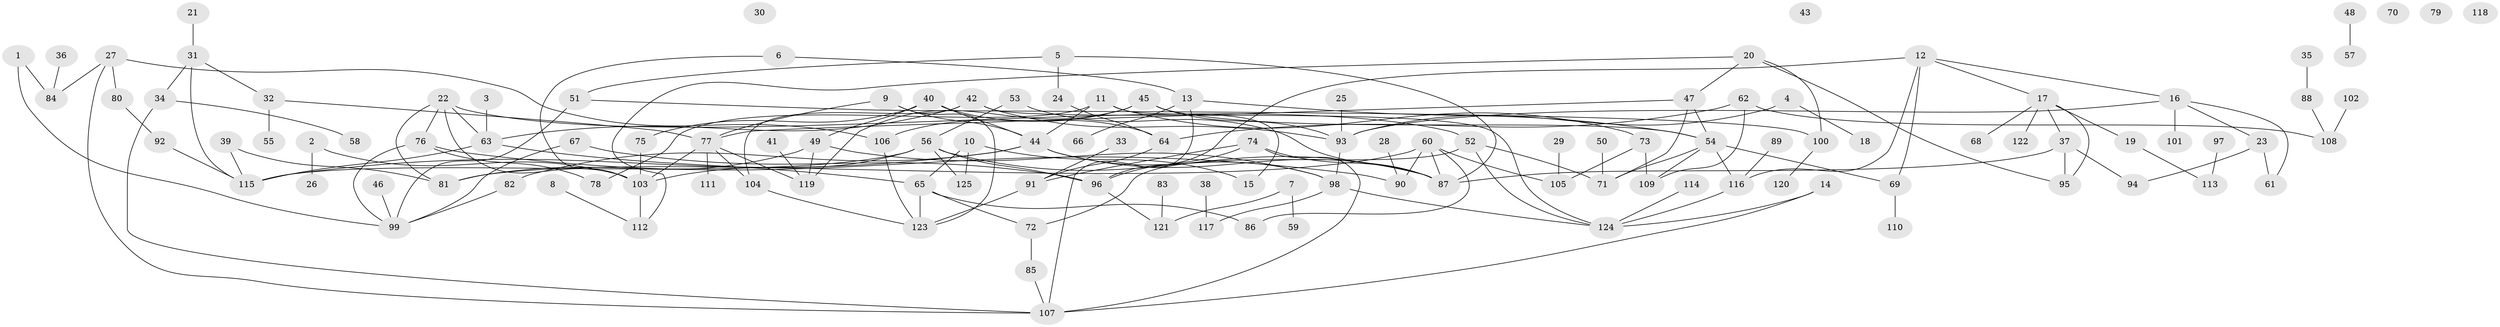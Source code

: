 // Generated by graph-tools (version 1.1) at 2025/13/03/09/25 04:13:08]
// undirected, 125 vertices, 175 edges
graph export_dot {
graph [start="1"]
  node [color=gray90,style=filled];
  1;
  2;
  3;
  4;
  5;
  6;
  7;
  8;
  9;
  10;
  11;
  12;
  13;
  14;
  15;
  16;
  17;
  18;
  19;
  20;
  21;
  22;
  23;
  24;
  25;
  26;
  27;
  28;
  29;
  30;
  31;
  32;
  33;
  34;
  35;
  36;
  37;
  38;
  39;
  40;
  41;
  42;
  43;
  44;
  45;
  46;
  47;
  48;
  49;
  50;
  51;
  52;
  53;
  54;
  55;
  56;
  57;
  58;
  59;
  60;
  61;
  62;
  63;
  64;
  65;
  66;
  67;
  68;
  69;
  70;
  71;
  72;
  73;
  74;
  75;
  76;
  77;
  78;
  79;
  80;
  81;
  82;
  83;
  84;
  85;
  86;
  87;
  88;
  89;
  90;
  91;
  92;
  93;
  94;
  95;
  96;
  97;
  98;
  99;
  100;
  101;
  102;
  103;
  104;
  105;
  106;
  107;
  108;
  109;
  110;
  111;
  112;
  113;
  114;
  115;
  116;
  117;
  118;
  119;
  120;
  121;
  122;
  123;
  124;
  125;
  1 -- 84;
  1 -- 99;
  2 -- 26;
  2 -- 103;
  3 -- 63;
  4 -- 18;
  4 -- 93;
  5 -- 24;
  5 -- 51;
  5 -- 87;
  6 -- 13;
  6 -- 103;
  7 -- 59;
  7 -- 121;
  8 -- 112;
  9 -- 44;
  9 -- 77;
  9 -- 123;
  10 -- 15;
  10 -- 65;
  10 -- 125;
  11 -- 15;
  11 -- 44;
  11 -- 73;
  11 -- 78;
  12 -- 16;
  12 -- 17;
  12 -- 69;
  12 -- 96;
  12 -- 116;
  13 -- 54;
  13 -- 66;
  13 -- 107;
  14 -- 107;
  14 -- 124;
  16 -- 23;
  16 -- 61;
  16 -- 93;
  16 -- 101;
  17 -- 19;
  17 -- 37;
  17 -- 68;
  17 -- 95;
  17 -- 122;
  19 -- 113;
  20 -- 47;
  20 -- 95;
  20 -- 100;
  20 -- 112;
  21 -- 31;
  22 -- 52;
  22 -- 63;
  22 -- 76;
  22 -- 81;
  22 -- 103;
  23 -- 61;
  23 -- 94;
  24 -- 64;
  25 -- 93;
  27 -- 80;
  27 -- 84;
  27 -- 106;
  27 -- 107;
  28 -- 90;
  29 -- 105;
  31 -- 32;
  31 -- 34;
  31 -- 115;
  32 -- 55;
  32 -- 77;
  33 -- 91;
  34 -- 58;
  34 -- 107;
  35 -- 88;
  36 -- 84;
  37 -- 87;
  37 -- 94;
  37 -- 95;
  38 -- 117;
  39 -- 81;
  39 -- 115;
  40 -- 44;
  40 -- 49;
  40 -- 64;
  40 -- 75;
  41 -- 119;
  42 -- 63;
  42 -- 93;
  42 -- 104;
  42 -- 124;
  44 -- 82;
  44 -- 87;
  44 -- 98;
  44 -- 115;
  45 -- 54;
  45 -- 93;
  45 -- 106;
  45 -- 119;
  46 -- 99;
  47 -- 54;
  47 -- 71;
  47 -- 77;
  48 -- 57;
  49 -- 81;
  49 -- 98;
  49 -- 119;
  50 -- 71;
  51 -- 99;
  51 -- 100;
  52 -- 71;
  52 -- 72;
  52 -- 124;
  53 -- 56;
  53 -- 87;
  54 -- 69;
  54 -- 71;
  54 -- 109;
  54 -- 116;
  56 -- 87;
  56 -- 96;
  56 -- 103;
  56 -- 115;
  56 -- 125;
  60 -- 81;
  60 -- 86;
  60 -- 87;
  60 -- 90;
  60 -- 105;
  62 -- 64;
  62 -- 108;
  62 -- 109;
  63 -- 65;
  63 -- 115;
  64 -- 91;
  65 -- 72;
  65 -- 86;
  65 -- 123;
  67 -- 96;
  67 -- 99;
  69 -- 110;
  72 -- 85;
  73 -- 105;
  73 -- 109;
  74 -- 87;
  74 -- 91;
  74 -- 96;
  74 -- 107;
  75 -- 103;
  76 -- 78;
  76 -- 90;
  76 -- 99;
  77 -- 103;
  77 -- 104;
  77 -- 111;
  77 -- 119;
  80 -- 92;
  82 -- 99;
  83 -- 121;
  85 -- 107;
  88 -- 108;
  89 -- 116;
  91 -- 123;
  92 -- 115;
  93 -- 98;
  96 -- 121;
  97 -- 113;
  98 -- 117;
  98 -- 124;
  100 -- 120;
  102 -- 108;
  103 -- 112;
  104 -- 123;
  106 -- 123;
  114 -- 124;
  116 -- 124;
}
